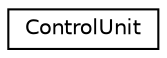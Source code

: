 digraph "Graphical Class Hierarchy"
{
  edge [fontname="Helvetica",fontsize="10",labelfontname="Helvetica",labelfontsize="10"];
  node [fontname="Helvetica",fontsize="10",shape=record];
  rankdir="LR";
  Node1 [label="ControlUnit",height=0.2,width=0.4,color="black", fillcolor="white", style="filled",URL="$classControlUnit.html"];
}
